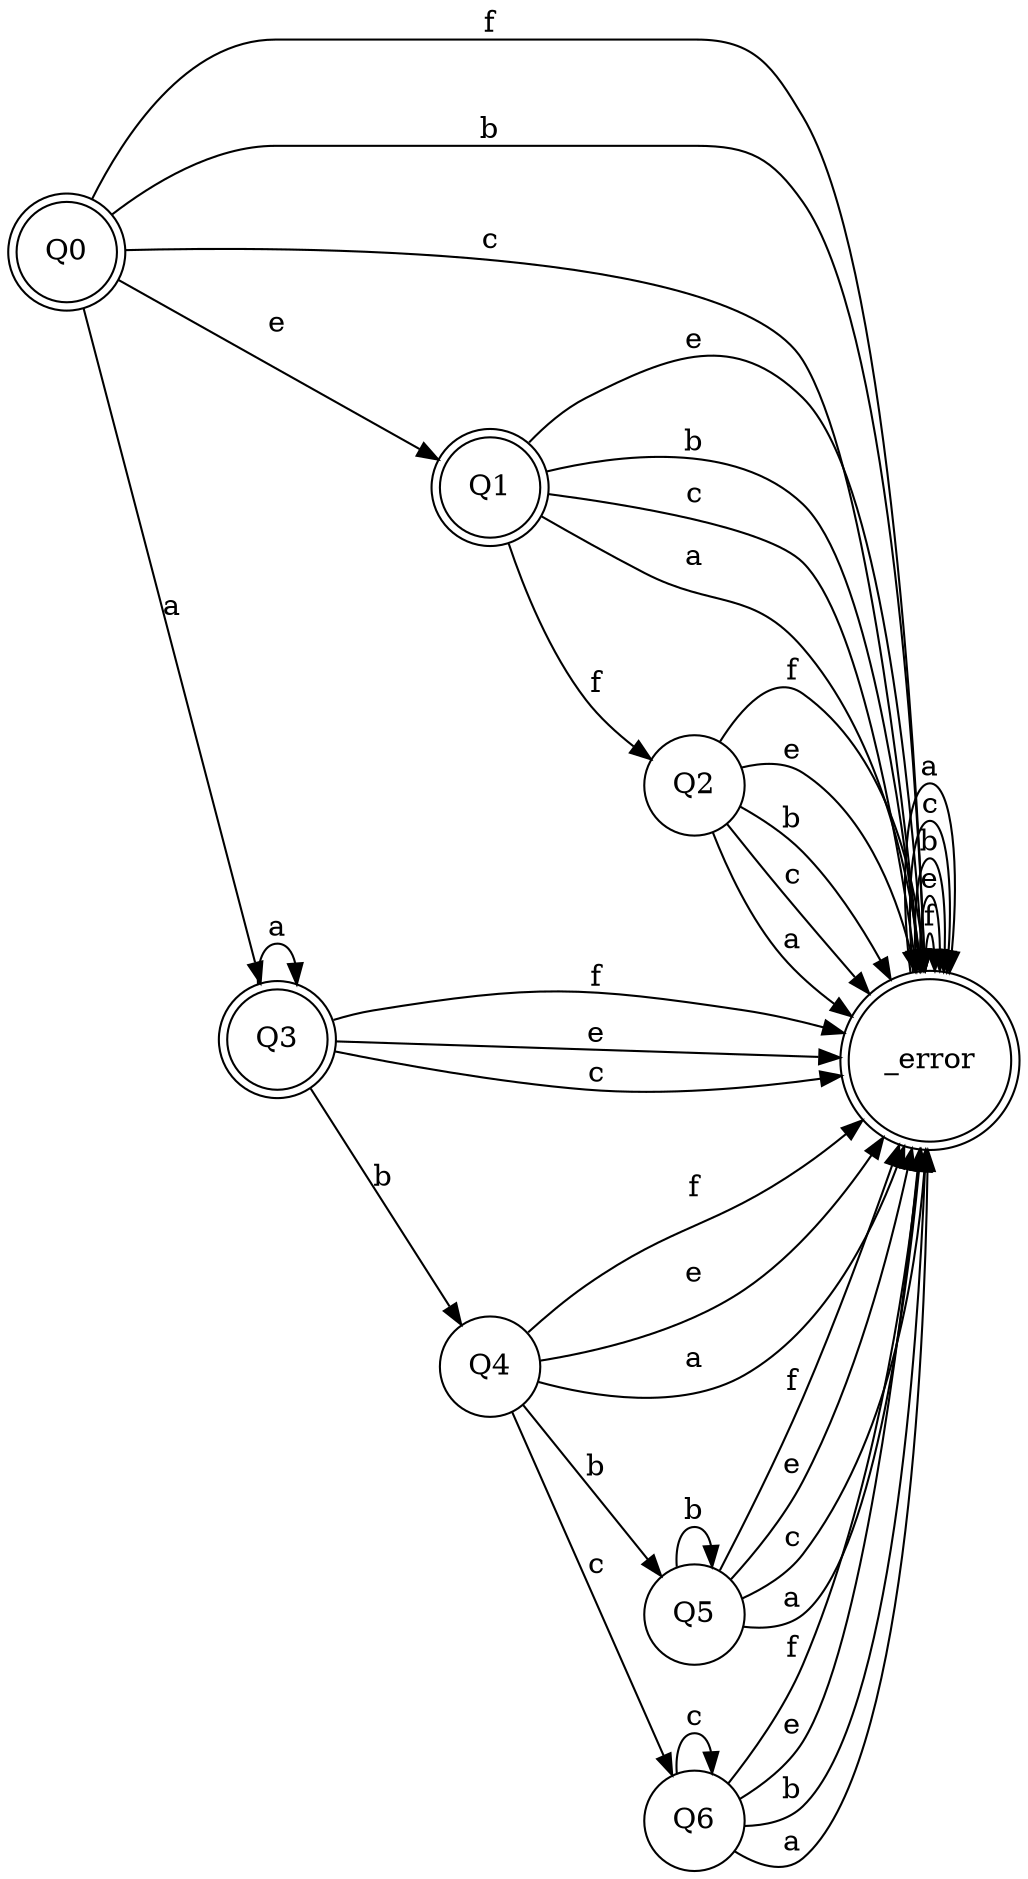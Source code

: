 digraph Comp_HW1 {
	rankdir=LR;
	initialstate=Q0;
	node [shape = doublecircle]; _error Q0 Q1 Q3;
	node [shape = circle];
	Q2 -> _error [ label = f ];
	Q2 -> _error [ label = e ];
	Q2 -> _error [ label = b ];
	Q2 -> _error [ label = c ];
	Q2 -> _error [ label = a ];
	Q4 -> Q5 [ label = b ];
	Q4 -> Q6 [ label = c ];
	Q4 -> _error [ label = f ];
	Q4 -> _error [ label = e ];
	Q4 -> _error [ label = a ];
	Q5 -> Q5 [ label = b ];
	Q5 -> _error [ label = f ];
	Q5 -> _error [ label = e ];
	Q5 -> _error [ label = c ];
	Q5 -> _error [ label = a ];
	Q6 -> Q6 [ label = c ];
	Q6 -> _error [ label = f ];
	Q6 -> _error [ label = e ];
	Q6 -> _error [ label = b ];
	Q6 -> _error [ label = a ];
	Q0 -> Q1 [ label = e ];
	Q0 -> Q3 [ label = a ];
	Q0 -> _error [ label = f ];
	Q0 -> _error [ label = b ];
	Q0 -> _error [ label = c ];
	Q1 -> Q2 [ label = f ];
	Q1 -> _error [ label = e ];
	Q1 -> _error [ label = b ];
	Q1 -> _error [ label = c ];
	Q1 -> _error [ label = a ];
	Q3 -> Q3 [ label = a ];
	Q3 -> Q4 [ label = b ];
	Q3 -> _error [ label = f ];
	Q3 -> _error [ label = e ];
	Q3 -> _error [ label = c ];
	_error -> _error [ label = f ];
	_error -> _error [ label = e ];
	_error -> _error [ label = b ];
	_error -> _error [ label = c ];
	_error -> _error [ label = a ];
}
